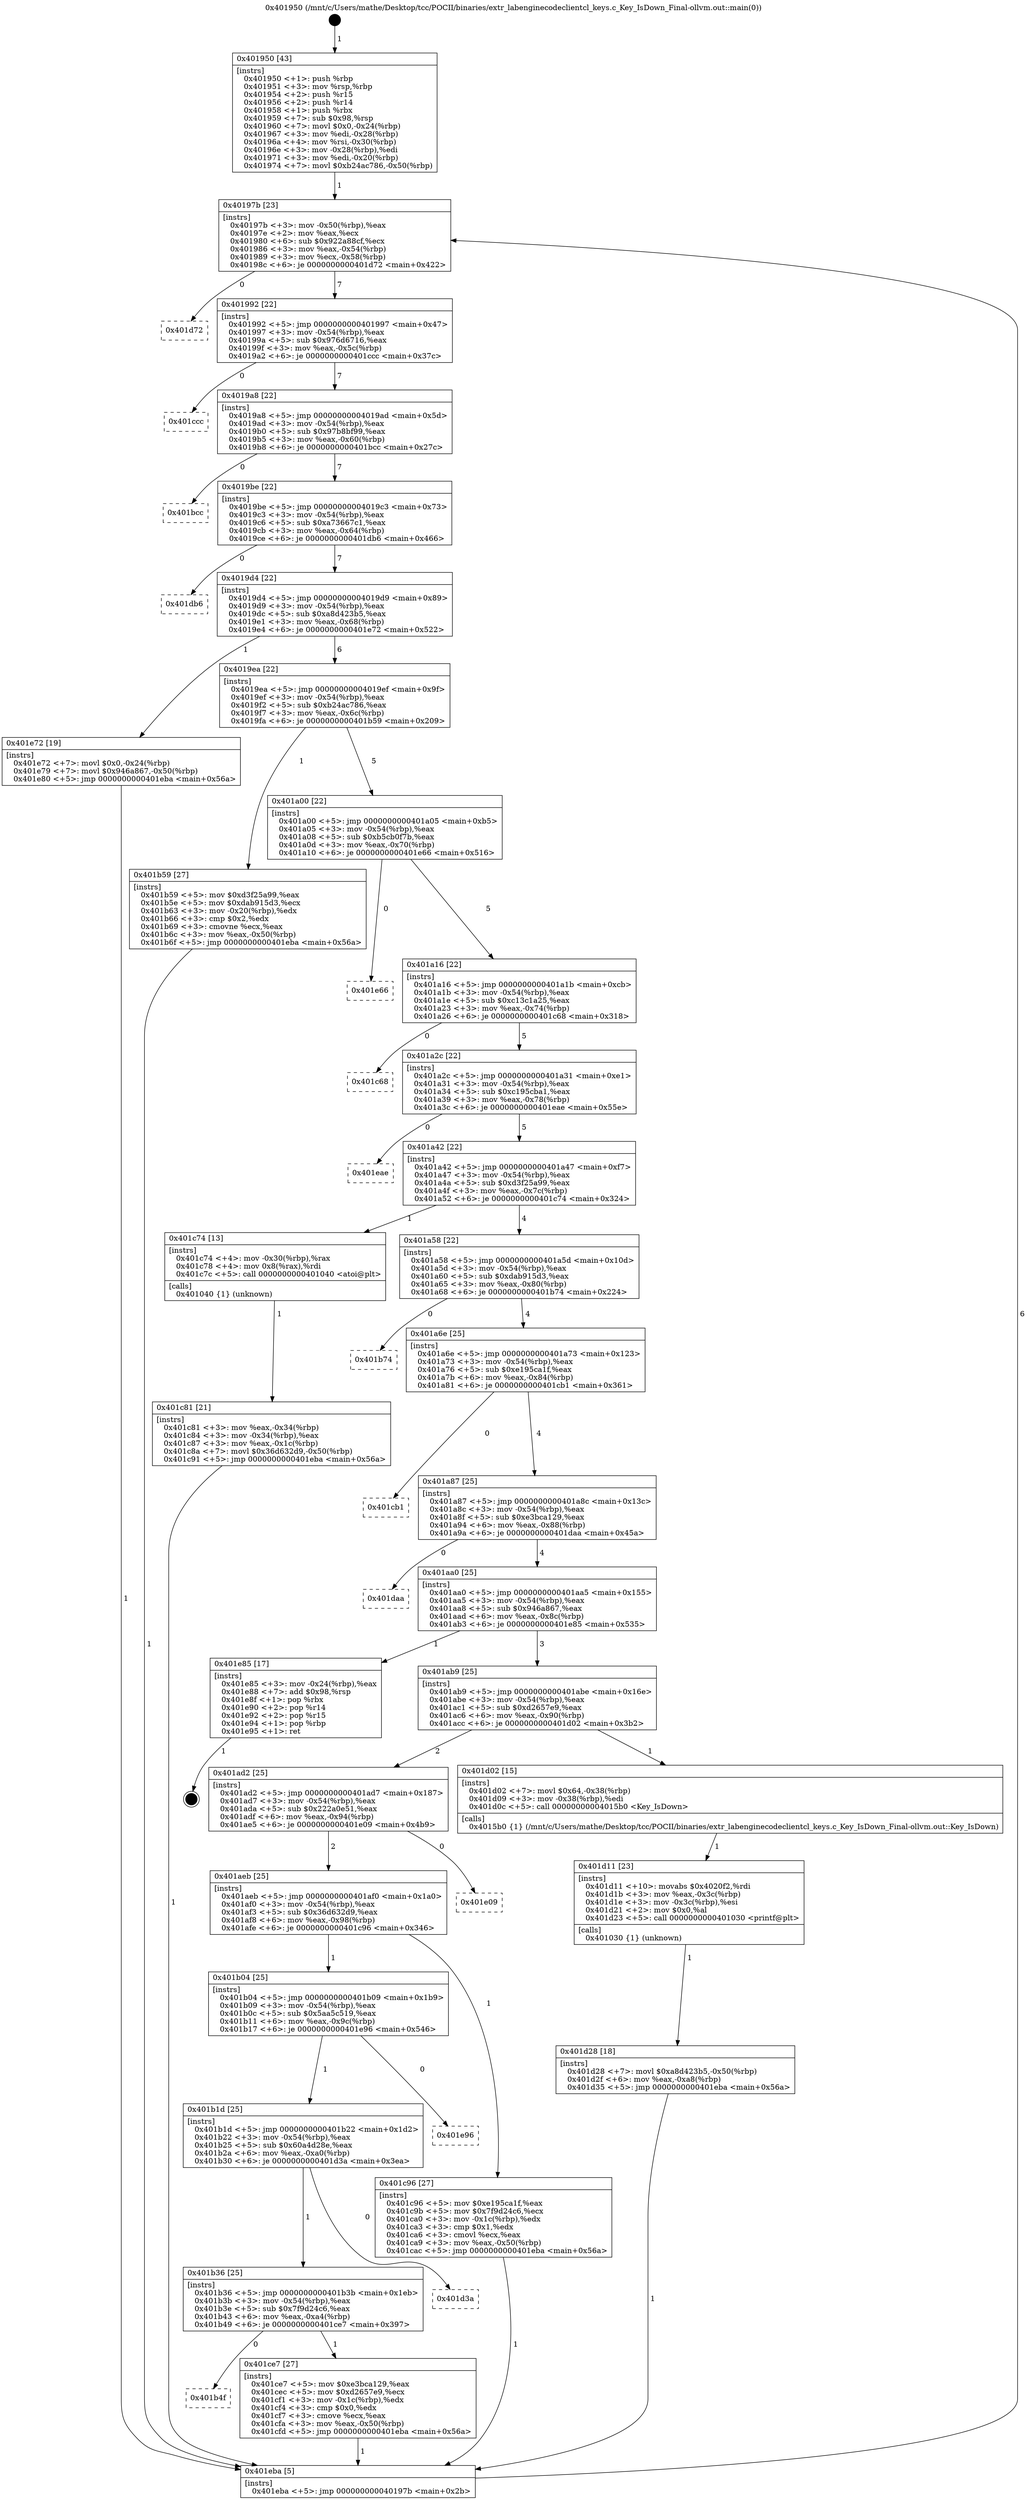digraph "0x401950" {
  label = "0x401950 (/mnt/c/Users/mathe/Desktop/tcc/POCII/binaries/extr_labenginecodeclientcl_keys.c_Key_IsDown_Final-ollvm.out::main(0))"
  labelloc = "t"
  node[shape=record]

  Entry [label="",width=0.3,height=0.3,shape=circle,fillcolor=black,style=filled]
  "0x40197b" [label="{
     0x40197b [23]\l
     | [instrs]\l
     &nbsp;&nbsp;0x40197b \<+3\>: mov -0x50(%rbp),%eax\l
     &nbsp;&nbsp;0x40197e \<+2\>: mov %eax,%ecx\l
     &nbsp;&nbsp;0x401980 \<+6\>: sub $0x922a88cf,%ecx\l
     &nbsp;&nbsp;0x401986 \<+3\>: mov %eax,-0x54(%rbp)\l
     &nbsp;&nbsp;0x401989 \<+3\>: mov %ecx,-0x58(%rbp)\l
     &nbsp;&nbsp;0x40198c \<+6\>: je 0000000000401d72 \<main+0x422\>\l
  }"]
  "0x401d72" [label="{
     0x401d72\l
  }", style=dashed]
  "0x401992" [label="{
     0x401992 [22]\l
     | [instrs]\l
     &nbsp;&nbsp;0x401992 \<+5\>: jmp 0000000000401997 \<main+0x47\>\l
     &nbsp;&nbsp;0x401997 \<+3\>: mov -0x54(%rbp),%eax\l
     &nbsp;&nbsp;0x40199a \<+5\>: sub $0x976d6716,%eax\l
     &nbsp;&nbsp;0x40199f \<+3\>: mov %eax,-0x5c(%rbp)\l
     &nbsp;&nbsp;0x4019a2 \<+6\>: je 0000000000401ccc \<main+0x37c\>\l
  }"]
  Exit [label="",width=0.3,height=0.3,shape=circle,fillcolor=black,style=filled,peripheries=2]
  "0x401ccc" [label="{
     0x401ccc\l
  }", style=dashed]
  "0x4019a8" [label="{
     0x4019a8 [22]\l
     | [instrs]\l
     &nbsp;&nbsp;0x4019a8 \<+5\>: jmp 00000000004019ad \<main+0x5d\>\l
     &nbsp;&nbsp;0x4019ad \<+3\>: mov -0x54(%rbp),%eax\l
     &nbsp;&nbsp;0x4019b0 \<+5\>: sub $0x97b8bf99,%eax\l
     &nbsp;&nbsp;0x4019b5 \<+3\>: mov %eax,-0x60(%rbp)\l
     &nbsp;&nbsp;0x4019b8 \<+6\>: je 0000000000401bcc \<main+0x27c\>\l
  }"]
  "0x401d28" [label="{
     0x401d28 [18]\l
     | [instrs]\l
     &nbsp;&nbsp;0x401d28 \<+7\>: movl $0xa8d423b5,-0x50(%rbp)\l
     &nbsp;&nbsp;0x401d2f \<+6\>: mov %eax,-0xa8(%rbp)\l
     &nbsp;&nbsp;0x401d35 \<+5\>: jmp 0000000000401eba \<main+0x56a\>\l
  }"]
  "0x401bcc" [label="{
     0x401bcc\l
  }", style=dashed]
  "0x4019be" [label="{
     0x4019be [22]\l
     | [instrs]\l
     &nbsp;&nbsp;0x4019be \<+5\>: jmp 00000000004019c3 \<main+0x73\>\l
     &nbsp;&nbsp;0x4019c3 \<+3\>: mov -0x54(%rbp),%eax\l
     &nbsp;&nbsp;0x4019c6 \<+5\>: sub $0xa73667c1,%eax\l
     &nbsp;&nbsp;0x4019cb \<+3\>: mov %eax,-0x64(%rbp)\l
     &nbsp;&nbsp;0x4019ce \<+6\>: je 0000000000401db6 \<main+0x466\>\l
  }"]
  "0x401d11" [label="{
     0x401d11 [23]\l
     | [instrs]\l
     &nbsp;&nbsp;0x401d11 \<+10\>: movabs $0x4020f2,%rdi\l
     &nbsp;&nbsp;0x401d1b \<+3\>: mov %eax,-0x3c(%rbp)\l
     &nbsp;&nbsp;0x401d1e \<+3\>: mov -0x3c(%rbp),%esi\l
     &nbsp;&nbsp;0x401d21 \<+2\>: mov $0x0,%al\l
     &nbsp;&nbsp;0x401d23 \<+5\>: call 0000000000401030 \<printf@plt\>\l
     | [calls]\l
     &nbsp;&nbsp;0x401030 \{1\} (unknown)\l
  }"]
  "0x401db6" [label="{
     0x401db6\l
  }", style=dashed]
  "0x4019d4" [label="{
     0x4019d4 [22]\l
     | [instrs]\l
     &nbsp;&nbsp;0x4019d4 \<+5\>: jmp 00000000004019d9 \<main+0x89\>\l
     &nbsp;&nbsp;0x4019d9 \<+3\>: mov -0x54(%rbp),%eax\l
     &nbsp;&nbsp;0x4019dc \<+5\>: sub $0xa8d423b5,%eax\l
     &nbsp;&nbsp;0x4019e1 \<+3\>: mov %eax,-0x68(%rbp)\l
     &nbsp;&nbsp;0x4019e4 \<+6\>: je 0000000000401e72 \<main+0x522\>\l
  }"]
  "0x401b4f" [label="{
     0x401b4f\l
  }", style=dashed]
  "0x401e72" [label="{
     0x401e72 [19]\l
     | [instrs]\l
     &nbsp;&nbsp;0x401e72 \<+7\>: movl $0x0,-0x24(%rbp)\l
     &nbsp;&nbsp;0x401e79 \<+7\>: movl $0x946a867,-0x50(%rbp)\l
     &nbsp;&nbsp;0x401e80 \<+5\>: jmp 0000000000401eba \<main+0x56a\>\l
  }"]
  "0x4019ea" [label="{
     0x4019ea [22]\l
     | [instrs]\l
     &nbsp;&nbsp;0x4019ea \<+5\>: jmp 00000000004019ef \<main+0x9f\>\l
     &nbsp;&nbsp;0x4019ef \<+3\>: mov -0x54(%rbp),%eax\l
     &nbsp;&nbsp;0x4019f2 \<+5\>: sub $0xb24ac786,%eax\l
     &nbsp;&nbsp;0x4019f7 \<+3\>: mov %eax,-0x6c(%rbp)\l
     &nbsp;&nbsp;0x4019fa \<+6\>: je 0000000000401b59 \<main+0x209\>\l
  }"]
  "0x401ce7" [label="{
     0x401ce7 [27]\l
     | [instrs]\l
     &nbsp;&nbsp;0x401ce7 \<+5\>: mov $0xe3bca129,%eax\l
     &nbsp;&nbsp;0x401cec \<+5\>: mov $0xd2657e9,%ecx\l
     &nbsp;&nbsp;0x401cf1 \<+3\>: mov -0x1c(%rbp),%edx\l
     &nbsp;&nbsp;0x401cf4 \<+3\>: cmp $0x0,%edx\l
     &nbsp;&nbsp;0x401cf7 \<+3\>: cmove %ecx,%eax\l
     &nbsp;&nbsp;0x401cfa \<+3\>: mov %eax,-0x50(%rbp)\l
     &nbsp;&nbsp;0x401cfd \<+5\>: jmp 0000000000401eba \<main+0x56a\>\l
  }"]
  "0x401b59" [label="{
     0x401b59 [27]\l
     | [instrs]\l
     &nbsp;&nbsp;0x401b59 \<+5\>: mov $0xd3f25a99,%eax\l
     &nbsp;&nbsp;0x401b5e \<+5\>: mov $0xdab915d3,%ecx\l
     &nbsp;&nbsp;0x401b63 \<+3\>: mov -0x20(%rbp),%edx\l
     &nbsp;&nbsp;0x401b66 \<+3\>: cmp $0x2,%edx\l
     &nbsp;&nbsp;0x401b69 \<+3\>: cmovne %ecx,%eax\l
     &nbsp;&nbsp;0x401b6c \<+3\>: mov %eax,-0x50(%rbp)\l
     &nbsp;&nbsp;0x401b6f \<+5\>: jmp 0000000000401eba \<main+0x56a\>\l
  }"]
  "0x401a00" [label="{
     0x401a00 [22]\l
     | [instrs]\l
     &nbsp;&nbsp;0x401a00 \<+5\>: jmp 0000000000401a05 \<main+0xb5\>\l
     &nbsp;&nbsp;0x401a05 \<+3\>: mov -0x54(%rbp),%eax\l
     &nbsp;&nbsp;0x401a08 \<+5\>: sub $0xb5cb0f7b,%eax\l
     &nbsp;&nbsp;0x401a0d \<+3\>: mov %eax,-0x70(%rbp)\l
     &nbsp;&nbsp;0x401a10 \<+6\>: je 0000000000401e66 \<main+0x516\>\l
  }"]
  "0x401eba" [label="{
     0x401eba [5]\l
     | [instrs]\l
     &nbsp;&nbsp;0x401eba \<+5\>: jmp 000000000040197b \<main+0x2b\>\l
  }"]
  "0x401950" [label="{
     0x401950 [43]\l
     | [instrs]\l
     &nbsp;&nbsp;0x401950 \<+1\>: push %rbp\l
     &nbsp;&nbsp;0x401951 \<+3\>: mov %rsp,%rbp\l
     &nbsp;&nbsp;0x401954 \<+2\>: push %r15\l
     &nbsp;&nbsp;0x401956 \<+2\>: push %r14\l
     &nbsp;&nbsp;0x401958 \<+1\>: push %rbx\l
     &nbsp;&nbsp;0x401959 \<+7\>: sub $0x98,%rsp\l
     &nbsp;&nbsp;0x401960 \<+7\>: movl $0x0,-0x24(%rbp)\l
     &nbsp;&nbsp;0x401967 \<+3\>: mov %edi,-0x28(%rbp)\l
     &nbsp;&nbsp;0x40196a \<+4\>: mov %rsi,-0x30(%rbp)\l
     &nbsp;&nbsp;0x40196e \<+3\>: mov -0x28(%rbp),%edi\l
     &nbsp;&nbsp;0x401971 \<+3\>: mov %edi,-0x20(%rbp)\l
     &nbsp;&nbsp;0x401974 \<+7\>: movl $0xb24ac786,-0x50(%rbp)\l
  }"]
  "0x401b36" [label="{
     0x401b36 [25]\l
     | [instrs]\l
     &nbsp;&nbsp;0x401b36 \<+5\>: jmp 0000000000401b3b \<main+0x1eb\>\l
     &nbsp;&nbsp;0x401b3b \<+3\>: mov -0x54(%rbp),%eax\l
     &nbsp;&nbsp;0x401b3e \<+5\>: sub $0x7f9d24c6,%eax\l
     &nbsp;&nbsp;0x401b43 \<+6\>: mov %eax,-0xa4(%rbp)\l
     &nbsp;&nbsp;0x401b49 \<+6\>: je 0000000000401ce7 \<main+0x397\>\l
  }"]
  "0x401e66" [label="{
     0x401e66\l
  }", style=dashed]
  "0x401a16" [label="{
     0x401a16 [22]\l
     | [instrs]\l
     &nbsp;&nbsp;0x401a16 \<+5\>: jmp 0000000000401a1b \<main+0xcb\>\l
     &nbsp;&nbsp;0x401a1b \<+3\>: mov -0x54(%rbp),%eax\l
     &nbsp;&nbsp;0x401a1e \<+5\>: sub $0xc13c1a25,%eax\l
     &nbsp;&nbsp;0x401a23 \<+3\>: mov %eax,-0x74(%rbp)\l
     &nbsp;&nbsp;0x401a26 \<+6\>: je 0000000000401c68 \<main+0x318\>\l
  }"]
  "0x401d3a" [label="{
     0x401d3a\l
  }", style=dashed]
  "0x401c68" [label="{
     0x401c68\l
  }", style=dashed]
  "0x401a2c" [label="{
     0x401a2c [22]\l
     | [instrs]\l
     &nbsp;&nbsp;0x401a2c \<+5\>: jmp 0000000000401a31 \<main+0xe1\>\l
     &nbsp;&nbsp;0x401a31 \<+3\>: mov -0x54(%rbp),%eax\l
     &nbsp;&nbsp;0x401a34 \<+5\>: sub $0xc195cba1,%eax\l
     &nbsp;&nbsp;0x401a39 \<+3\>: mov %eax,-0x78(%rbp)\l
     &nbsp;&nbsp;0x401a3c \<+6\>: je 0000000000401eae \<main+0x55e\>\l
  }"]
  "0x401b1d" [label="{
     0x401b1d [25]\l
     | [instrs]\l
     &nbsp;&nbsp;0x401b1d \<+5\>: jmp 0000000000401b22 \<main+0x1d2\>\l
     &nbsp;&nbsp;0x401b22 \<+3\>: mov -0x54(%rbp),%eax\l
     &nbsp;&nbsp;0x401b25 \<+5\>: sub $0x60a4d28e,%eax\l
     &nbsp;&nbsp;0x401b2a \<+6\>: mov %eax,-0xa0(%rbp)\l
     &nbsp;&nbsp;0x401b30 \<+6\>: je 0000000000401d3a \<main+0x3ea\>\l
  }"]
  "0x401eae" [label="{
     0x401eae\l
  }", style=dashed]
  "0x401a42" [label="{
     0x401a42 [22]\l
     | [instrs]\l
     &nbsp;&nbsp;0x401a42 \<+5\>: jmp 0000000000401a47 \<main+0xf7\>\l
     &nbsp;&nbsp;0x401a47 \<+3\>: mov -0x54(%rbp),%eax\l
     &nbsp;&nbsp;0x401a4a \<+5\>: sub $0xd3f25a99,%eax\l
     &nbsp;&nbsp;0x401a4f \<+3\>: mov %eax,-0x7c(%rbp)\l
     &nbsp;&nbsp;0x401a52 \<+6\>: je 0000000000401c74 \<main+0x324\>\l
  }"]
  "0x401e96" [label="{
     0x401e96\l
  }", style=dashed]
  "0x401c74" [label="{
     0x401c74 [13]\l
     | [instrs]\l
     &nbsp;&nbsp;0x401c74 \<+4\>: mov -0x30(%rbp),%rax\l
     &nbsp;&nbsp;0x401c78 \<+4\>: mov 0x8(%rax),%rdi\l
     &nbsp;&nbsp;0x401c7c \<+5\>: call 0000000000401040 \<atoi@plt\>\l
     | [calls]\l
     &nbsp;&nbsp;0x401040 \{1\} (unknown)\l
  }"]
  "0x401a58" [label="{
     0x401a58 [22]\l
     | [instrs]\l
     &nbsp;&nbsp;0x401a58 \<+5\>: jmp 0000000000401a5d \<main+0x10d\>\l
     &nbsp;&nbsp;0x401a5d \<+3\>: mov -0x54(%rbp),%eax\l
     &nbsp;&nbsp;0x401a60 \<+5\>: sub $0xdab915d3,%eax\l
     &nbsp;&nbsp;0x401a65 \<+3\>: mov %eax,-0x80(%rbp)\l
     &nbsp;&nbsp;0x401a68 \<+6\>: je 0000000000401b74 \<main+0x224\>\l
  }"]
  "0x401c81" [label="{
     0x401c81 [21]\l
     | [instrs]\l
     &nbsp;&nbsp;0x401c81 \<+3\>: mov %eax,-0x34(%rbp)\l
     &nbsp;&nbsp;0x401c84 \<+3\>: mov -0x34(%rbp),%eax\l
     &nbsp;&nbsp;0x401c87 \<+3\>: mov %eax,-0x1c(%rbp)\l
     &nbsp;&nbsp;0x401c8a \<+7\>: movl $0x36d632d9,-0x50(%rbp)\l
     &nbsp;&nbsp;0x401c91 \<+5\>: jmp 0000000000401eba \<main+0x56a\>\l
  }"]
  "0x401b04" [label="{
     0x401b04 [25]\l
     | [instrs]\l
     &nbsp;&nbsp;0x401b04 \<+5\>: jmp 0000000000401b09 \<main+0x1b9\>\l
     &nbsp;&nbsp;0x401b09 \<+3\>: mov -0x54(%rbp),%eax\l
     &nbsp;&nbsp;0x401b0c \<+5\>: sub $0x5aa5c519,%eax\l
     &nbsp;&nbsp;0x401b11 \<+6\>: mov %eax,-0x9c(%rbp)\l
     &nbsp;&nbsp;0x401b17 \<+6\>: je 0000000000401e96 \<main+0x546\>\l
  }"]
  "0x401b74" [label="{
     0x401b74\l
  }", style=dashed]
  "0x401a6e" [label="{
     0x401a6e [25]\l
     | [instrs]\l
     &nbsp;&nbsp;0x401a6e \<+5\>: jmp 0000000000401a73 \<main+0x123\>\l
     &nbsp;&nbsp;0x401a73 \<+3\>: mov -0x54(%rbp),%eax\l
     &nbsp;&nbsp;0x401a76 \<+5\>: sub $0xe195ca1f,%eax\l
     &nbsp;&nbsp;0x401a7b \<+6\>: mov %eax,-0x84(%rbp)\l
     &nbsp;&nbsp;0x401a81 \<+6\>: je 0000000000401cb1 \<main+0x361\>\l
  }"]
  "0x401c96" [label="{
     0x401c96 [27]\l
     | [instrs]\l
     &nbsp;&nbsp;0x401c96 \<+5\>: mov $0xe195ca1f,%eax\l
     &nbsp;&nbsp;0x401c9b \<+5\>: mov $0x7f9d24c6,%ecx\l
     &nbsp;&nbsp;0x401ca0 \<+3\>: mov -0x1c(%rbp),%edx\l
     &nbsp;&nbsp;0x401ca3 \<+3\>: cmp $0x1,%edx\l
     &nbsp;&nbsp;0x401ca6 \<+3\>: cmovl %ecx,%eax\l
     &nbsp;&nbsp;0x401ca9 \<+3\>: mov %eax,-0x50(%rbp)\l
     &nbsp;&nbsp;0x401cac \<+5\>: jmp 0000000000401eba \<main+0x56a\>\l
  }"]
  "0x401cb1" [label="{
     0x401cb1\l
  }", style=dashed]
  "0x401a87" [label="{
     0x401a87 [25]\l
     | [instrs]\l
     &nbsp;&nbsp;0x401a87 \<+5\>: jmp 0000000000401a8c \<main+0x13c\>\l
     &nbsp;&nbsp;0x401a8c \<+3\>: mov -0x54(%rbp),%eax\l
     &nbsp;&nbsp;0x401a8f \<+5\>: sub $0xe3bca129,%eax\l
     &nbsp;&nbsp;0x401a94 \<+6\>: mov %eax,-0x88(%rbp)\l
     &nbsp;&nbsp;0x401a9a \<+6\>: je 0000000000401daa \<main+0x45a\>\l
  }"]
  "0x401aeb" [label="{
     0x401aeb [25]\l
     | [instrs]\l
     &nbsp;&nbsp;0x401aeb \<+5\>: jmp 0000000000401af0 \<main+0x1a0\>\l
     &nbsp;&nbsp;0x401af0 \<+3\>: mov -0x54(%rbp),%eax\l
     &nbsp;&nbsp;0x401af3 \<+5\>: sub $0x36d632d9,%eax\l
     &nbsp;&nbsp;0x401af8 \<+6\>: mov %eax,-0x98(%rbp)\l
     &nbsp;&nbsp;0x401afe \<+6\>: je 0000000000401c96 \<main+0x346\>\l
  }"]
  "0x401daa" [label="{
     0x401daa\l
  }", style=dashed]
  "0x401aa0" [label="{
     0x401aa0 [25]\l
     | [instrs]\l
     &nbsp;&nbsp;0x401aa0 \<+5\>: jmp 0000000000401aa5 \<main+0x155\>\l
     &nbsp;&nbsp;0x401aa5 \<+3\>: mov -0x54(%rbp),%eax\l
     &nbsp;&nbsp;0x401aa8 \<+5\>: sub $0x946a867,%eax\l
     &nbsp;&nbsp;0x401aad \<+6\>: mov %eax,-0x8c(%rbp)\l
     &nbsp;&nbsp;0x401ab3 \<+6\>: je 0000000000401e85 \<main+0x535\>\l
  }"]
  "0x401e09" [label="{
     0x401e09\l
  }", style=dashed]
  "0x401e85" [label="{
     0x401e85 [17]\l
     | [instrs]\l
     &nbsp;&nbsp;0x401e85 \<+3\>: mov -0x24(%rbp),%eax\l
     &nbsp;&nbsp;0x401e88 \<+7\>: add $0x98,%rsp\l
     &nbsp;&nbsp;0x401e8f \<+1\>: pop %rbx\l
     &nbsp;&nbsp;0x401e90 \<+2\>: pop %r14\l
     &nbsp;&nbsp;0x401e92 \<+2\>: pop %r15\l
     &nbsp;&nbsp;0x401e94 \<+1\>: pop %rbp\l
     &nbsp;&nbsp;0x401e95 \<+1\>: ret\l
  }"]
  "0x401ab9" [label="{
     0x401ab9 [25]\l
     | [instrs]\l
     &nbsp;&nbsp;0x401ab9 \<+5\>: jmp 0000000000401abe \<main+0x16e\>\l
     &nbsp;&nbsp;0x401abe \<+3\>: mov -0x54(%rbp),%eax\l
     &nbsp;&nbsp;0x401ac1 \<+5\>: sub $0xd2657e9,%eax\l
     &nbsp;&nbsp;0x401ac6 \<+6\>: mov %eax,-0x90(%rbp)\l
     &nbsp;&nbsp;0x401acc \<+6\>: je 0000000000401d02 \<main+0x3b2\>\l
  }"]
  "0x401ad2" [label="{
     0x401ad2 [25]\l
     | [instrs]\l
     &nbsp;&nbsp;0x401ad2 \<+5\>: jmp 0000000000401ad7 \<main+0x187\>\l
     &nbsp;&nbsp;0x401ad7 \<+3\>: mov -0x54(%rbp),%eax\l
     &nbsp;&nbsp;0x401ada \<+5\>: sub $0x222a0e51,%eax\l
     &nbsp;&nbsp;0x401adf \<+6\>: mov %eax,-0x94(%rbp)\l
     &nbsp;&nbsp;0x401ae5 \<+6\>: je 0000000000401e09 \<main+0x4b9\>\l
  }"]
  "0x401d02" [label="{
     0x401d02 [15]\l
     | [instrs]\l
     &nbsp;&nbsp;0x401d02 \<+7\>: movl $0x64,-0x38(%rbp)\l
     &nbsp;&nbsp;0x401d09 \<+3\>: mov -0x38(%rbp),%edi\l
     &nbsp;&nbsp;0x401d0c \<+5\>: call 00000000004015b0 \<Key_IsDown\>\l
     | [calls]\l
     &nbsp;&nbsp;0x4015b0 \{1\} (/mnt/c/Users/mathe/Desktop/tcc/POCII/binaries/extr_labenginecodeclientcl_keys.c_Key_IsDown_Final-ollvm.out::Key_IsDown)\l
  }"]
  Entry -> "0x401950" [label=" 1"]
  "0x40197b" -> "0x401d72" [label=" 0"]
  "0x40197b" -> "0x401992" [label=" 7"]
  "0x401e85" -> Exit [label=" 1"]
  "0x401992" -> "0x401ccc" [label=" 0"]
  "0x401992" -> "0x4019a8" [label=" 7"]
  "0x401e72" -> "0x401eba" [label=" 1"]
  "0x4019a8" -> "0x401bcc" [label=" 0"]
  "0x4019a8" -> "0x4019be" [label=" 7"]
  "0x401d28" -> "0x401eba" [label=" 1"]
  "0x4019be" -> "0x401db6" [label=" 0"]
  "0x4019be" -> "0x4019d4" [label=" 7"]
  "0x401d11" -> "0x401d28" [label=" 1"]
  "0x4019d4" -> "0x401e72" [label=" 1"]
  "0x4019d4" -> "0x4019ea" [label=" 6"]
  "0x401d02" -> "0x401d11" [label=" 1"]
  "0x4019ea" -> "0x401b59" [label=" 1"]
  "0x4019ea" -> "0x401a00" [label=" 5"]
  "0x401b59" -> "0x401eba" [label=" 1"]
  "0x401950" -> "0x40197b" [label=" 1"]
  "0x401eba" -> "0x40197b" [label=" 6"]
  "0x401ce7" -> "0x401eba" [label=" 1"]
  "0x401a00" -> "0x401e66" [label=" 0"]
  "0x401a00" -> "0x401a16" [label=" 5"]
  "0x401b36" -> "0x401ce7" [label=" 1"]
  "0x401a16" -> "0x401c68" [label=" 0"]
  "0x401a16" -> "0x401a2c" [label=" 5"]
  "0x401b36" -> "0x401b4f" [label=" 0"]
  "0x401a2c" -> "0x401eae" [label=" 0"]
  "0x401a2c" -> "0x401a42" [label=" 5"]
  "0x401b1d" -> "0x401d3a" [label=" 0"]
  "0x401a42" -> "0x401c74" [label=" 1"]
  "0x401a42" -> "0x401a58" [label=" 4"]
  "0x401c74" -> "0x401c81" [label=" 1"]
  "0x401c81" -> "0x401eba" [label=" 1"]
  "0x401b1d" -> "0x401b36" [label=" 1"]
  "0x401a58" -> "0x401b74" [label=" 0"]
  "0x401a58" -> "0x401a6e" [label=" 4"]
  "0x401b04" -> "0x401e96" [label=" 0"]
  "0x401a6e" -> "0x401cb1" [label=" 0"]
  "0x401a6e" -> "0x401a87" [label=" 4"]
  "0x401b04" -> "0x401b1d" [label=" 1"]
  "0x401a87" -> "0x401daa" [label=" 0"]
  "0x401a87" -> "0x401aa0" [label=" 4"]
  "0x401aeb" -> "0x401b04" [label=" 1"]
  "0x401aa0" -> "0x401e85" [label=" 1"]
  "0x401aa0" -> "0x401ab9" [label=" 3"]
  "0x401aeb" -> "0x401c96" [label=" 1"]
  "0x401ab9" -> "0x401d02" [label=" 1"]
  "0x401ab9" -> "0x401ad2" [label=" 2"]
  "0x401c96" -> "0x401eba" [label=" 1"]
  "0x401ad2" -> "0x401e09" [label=" 0"]
  "0x401ad2" -> "0x401aeb" [label=" 2"]
}
